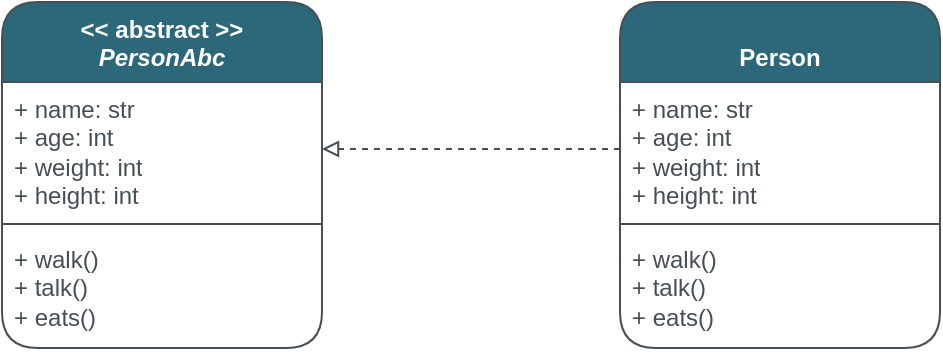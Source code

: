 <mxfile version="21.7.5" type="device">
  <diagram id="C5RBs43oDa-KdzZeNtuy" name="Page-1">
    <mxGraphModel dx="1402" dy="804" grid="0" gridSize="10" guides="1" tooltips="1" connect="1" arrows="1" fold="1" page="1" pageScale="1" pageWidth="827" pageHeight="1169" math="0" shadow="0">
      <root>
        <mxCell id="WIyWlLk6GJQsqaUBKTNV-0" />
        <mxCell id="WIyWlLk6GJQsqaUBKTNV-1" parent="WIyWlLk6GJQsqaUBKTNV-0" />
        <mxCell id="tw6A6XU--vAwcZ3afUkT-0" value="&amp;lt;&amp;lt; abstract &amp;gt;&amp;gt;&lt;br&gt;&lt;i&gt;PersonAbc&lt;/i&gt;" style="swimlane;fontStyle=1;align=center;verticalAlign=top;childLayout=stackLayout;horizontal=1;startSize=40;horizontalStack=0;resizeParent=1;resizeParentMax=0;resizeLast=0;collapsible=1;marginBottom=0;whiteSpace=wrap;html=1;strokeColor=#464F55;fontColor=#FFFFFF;fillColor=#2C6879;rounded=1;labelBackgroundColor=none;" parent="WIyWlLk6GJQsqaUBKTNV-1" vertex="1">
          <mxGeometry x="82" y="276" width="160" height="173" as="geometry">
            <mxRectangle x="330" y="270" width="120" height="40" as="alternateBounds" />
          </mxGeometry>
        </mxCell>
        <mxCell id="tw6A6XU--vAwcZ3afUkT-1" value="+ name: str&lt;br&gt;+ age: int&lt;br&gt;+ weight: int&lt;br&gt;+ height: int" style="text;strokeColor=none;fillColor=none;align=left;verticalAlign=top;spacingLeft=4;spacingRight=4;overflow=hidden;rotatable=0;points=[[0,0.5],[1,0.5]];portConstraint=eastwest;whiteSpace=wrap;html=1;fontColor=#464F55;rounded=1;labelBackgroundColor=none;" parent="tw6A6XU--vAwcZ3afUkT-0" vertex="1">
          <mxGeometry y="40" width="160" height="67" as="geometry" />
        </mxCell>
        <mxCell id="tw6A6XU--vAwcZ3afUkT-2" value="" style="line;strokeWidth=1;fillColor=none;align=left;verticalAlign=middle;spacingTop=-1;spacingLeft=3;spacingRight=3;rotatable=0;labelPosition=right;points=[];portConstraint=eastwest;strokeColor=#464F55;fontColor=#1A1A1A;rounded=1;labelBackgroundColor=none;" parent="tw6A6XU--vAwcZ3afUkT-0" vertex="1">
          <mxGeometry y="107" width="160" height="8" as="geometry" />
        </mxCell>
        <mxCell id="tw6A6XU--vAwcZ3afUkT-3" value="+ walk()&lt;br&gt;+ talk()&lt;br&gt;+ eats()" style="text;strokeColor=none;fillColor=none;align=left;verticalAlign=top;spacingLeft=4;spacingRight=4;overflow=hidden;rotatable=0;points=[[0,0.5],[1,0.5]];portConstraint=eastwest;whiteSpace=wrap;html=1;fontColor=#464F55;rounded=1;labelBackgroundColor=none;" parent="tw6A6XU--vAwcZ3afUkT-0" vertex="1">
          <mxGeometry y="115" width="160" height="58" as="geometry" />
        </mxCell>
        <mxCell id="iOeyGtEsCra8uKwSyC5N-0" value="&lt;br&gt;Person" style="swimlane;fontStyle=1;align=center;verticalAlign=top;childLayout=stackLayout;horizontal=1;startSize=40;horizontalStack=0;resizeParent=1;resizeParentMax=0;resizeLast=0;collapsible=1;marginBottom=0;whiteSpace=wrap;html=1;strokeColor=#464F55;fontColor=#FFFFFF;fillColor=#2C6879;rounded=1;labelBackgroundColor=none;" vertex="1" parent="WIyWlLk6GJQsqaUBKTNV-1">
          <mxGeometry x="391" y="276" width="160" height="173" as="geometry">
            <mxRectangle x="299" y="276" width="120" height="40" as="alternateBounds" />
          </mxGeometry>
        </mxCell>
        <mxCell id="iOeyGtEsCra8uKwSyC5N-1" value="+ name: str&lt;br&gt;+ age: int&lt;br&gt;+ weight: int&lt;br&gt;+ height: int" style="text;strokeColor=none;fillColor=none;align=left;verticalAlign=top;spacingLeft=4;spacingRight=4;overflow=hidden;rotatable=0;points=[[0,0.5],[1,0.5]];portConstraint=eastwest;whiteSpace=wrap;html=1;fontColor=#464F55;rounded=1;labelBackgroundColor=none;" vertex="1" parent="iOeyGtEsCra8uKwSyC5N-0">
          <mxGeometry y="40" width="160" height="67" as="geometry" />
        </mxCell>
        <mxCell id="iOeyGtEsCra8uKwSyC5N-2" value="" style="line;strokeWidth=1;fillColor=none;align=left;verticalAlign=middle;spacingTop=-1;spacingLeft=3;spacingRight=3;rotatable=0;labelPosition=right;points=[];portConstraint=eastwest;strokeColor=#464F55;fontColor=#1A1A1A;rounded=1;labelBackgroundColor=none;" vertex="1" parent="iOeyGtEsCra8uKwSyC5N-0">
          <mxGeometry y="107" width="160" height="8" as="geometry" />
        </mxCell>
        <mxCell id="iOeyGtEsCra8uKwSyC5N-3" value="+ walk()&lt;br&gt;+ talk()&lt;br&gt;+ eats()" style="text;strokeColor=none;fillColor=none;align=left;verticalAlign=top;spacingLeft=4;spacingRight=4;overflow=hidden;rotatable=0;points=[[0,0.5],[1,0.5]];portConstraint=eastwest;whiteSpace=wrap;html=1;fontColor=#464F55;rounded=1;labelBackgroundColor=none;" vertex="1" parent="iOeyGtEsCra8uKwSyC5N-0">
          <mxGeometry y="115" width="160" height="58" as="geometry" />
        </mxCell>
        <mxCell id="iOeyGtEsCra8uKwSyC5N-4" style="edgeStyle=orthogonalEdgeStyle;rounded=0;orthogonalLoop=1;jettySize=auto;html=1;entryX=1;entryY=0.5;entryDx=0;entryDy=0;endArrow=block;endFill=0;dashed=1;strokeColor=#464F55;" edge="1" parent="WIyWlLk6GJQsqaUBKTNV-1" source="iOeyGtEsCra8uKwSyC5N-1" target="tw6A6XU--vAwcZ3afUkT-1">
          <mxGeometry relative="1" as="geometry" />
        </mxCell>
      </root>
    </mxGraphModel>
  </diagram>
</mxfile>
